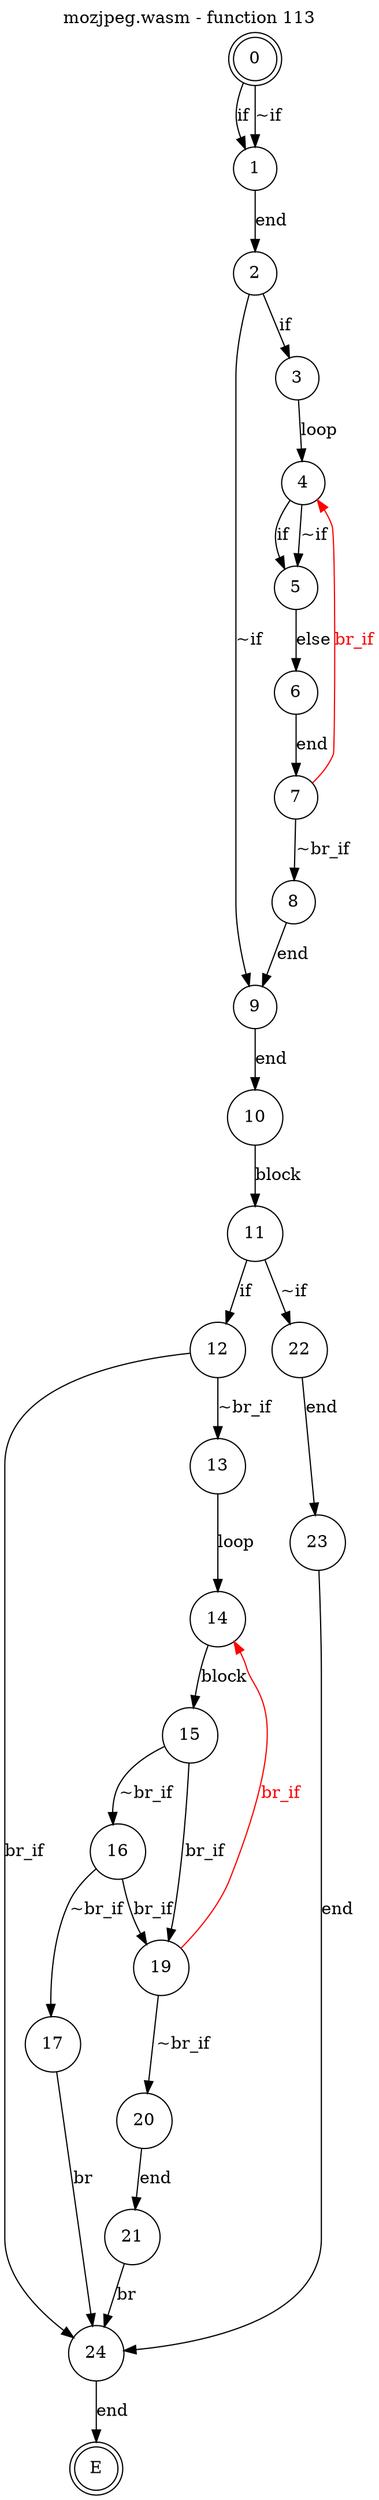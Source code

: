 digraph finite_state_machine {
    label = "mozjpeg.wasm - function 113"
    labelloc =  t
    labelfontsize = 16
    labelfontcolor = black
    labelfontname = "Helvetica"
    node [shape = doublecircle]; 0 E ;
    node [shape = circle];
    0 -> 1[label="if"];
    0 -> 1[label="~if"];
    1 -> 2[label="end"];
    2 -> 3[label="if"];
    2 -> 9[label="~if"];
    3 -> 4[label="loop"];
    4 -> 5[label="if"];
    4 -> 5[label="~if"];
    5 -> 6[label="else"];
    6 -> 7[label="end"];
    7 -> 8[label="~br_if"];
    7 -> 4[color="red" fontcolor="red" label="br_if"];
    8 -> 9[label="end"];
    9 -> 10[label="end"];
    10 -> 11[label="block"];
    11 -> 12[label="if"];
    11 -> 22[label="~if"];
    12 -> 13[label="~br_if"];
    12 -> 24[label="br_if"];
    13 -> 14[label="loop"];
    14 -> 15[label="block"];
    15 -> 16[label="~br_if"];
    15 -> 19[label="br_if"];
    16 -> 17[label="~br_if"];
    16 -> 19[label="br_if"];
    17 -> 24[label="br"];
    19 -> 20[label="~br_if"];
    19 -> 14[color="red" fontcolor="red" label="br_if"];
    20 -> 21[label="end"];
    21 -> 24[label="br"];
    22 -> 23[label="end"];
    23 -> 24[label="end"];
    24 -> E[label="end"];
}
